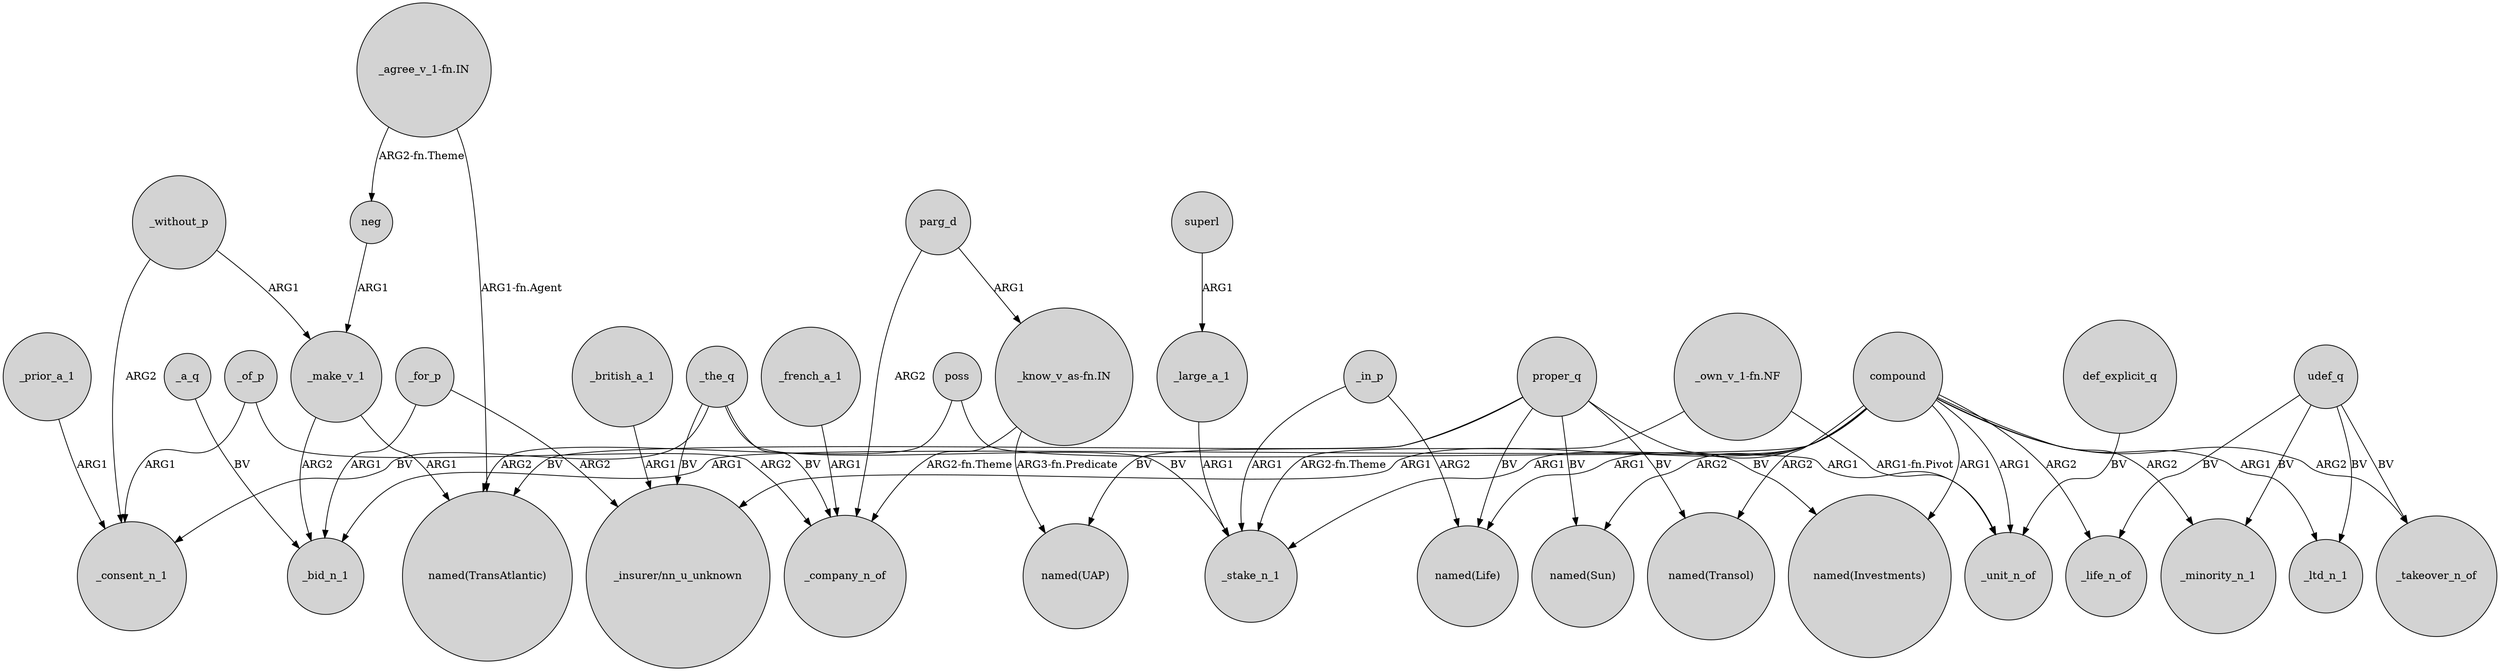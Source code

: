 digraph {
	node [shape=circle style=filled]
	superl -> _large_a_1 [label=ARG1]
	_make_v_1 -> _bid_n_1 [label=ARG2]
	compound -> _life_n_of [label=ARG2]
	_large_a_1 -> _stake_n_1 [label=ARG1]
	neg -> _make_v_1 [label=ARG1]
	_the_q -> "_insurer/nn_u_unknown" [label=BV]
	_without_p -> _make_v_1 [label=ARG1]
	udef_q -> _takeover_n_of [label=BV]
	def_explicit_q -> _unit_n_of [label=BV]
	compound -> _unit_n_of [label=ARG1]
	udef_q -> _minority_n_1 [label=BV]
	udef_q -> _life_n_of [label=BV]
	_of_p -> _consent_n_1 [label=ARG1]
	_for_p -> "_insurer/nn_u_unknown" [label=ARG2]
	_the_q -> _stake_n_1 [label=BV]
	parg_d -> "_know_v_as-fn.IN" [label=ARG1]
	compound -> "named(Transol)" [label=ARG2]
	"_own_v_1-fn.NF" -> _unit_n_of [label="ARG1-fn.Pivot"]
	_prior_a_1 -> _consent_n_1 [label=ARG1]
	_without_p -> _consent_n_1 [label=ARG2]
	proper_q -> "named(Transol)" [label=BV]
	_french_a_1 -> _company_n_of [label=ARG1]
	_the_q -> _company_n_of [label=BV]
	compound -> "named(Investments)" [label=ARG1]
	_in_p -> _stake_n_1 [label=ARG1]
	_make_v_1 -> "named(TransAtlantic)" [label=ARG1]
	_british_a_1 -> "_insurer/nn_u_unknown" [label=ARG1]
	compound -> "named(Sun)" [label=ARG2]
	proper_q -> "named(Investments)" [label=BV]
	"_own_v_1-fn.NF" -> _stake_n_1 [label="ARG2-fn.Theme"]
	proper_q -> "named(UAP)" [label=BV]
	"_agree_v_1-fn.IN" -> neg [label="ARG2-fn.Theme"]
	poss -> _unit_n_of [label=ARG1]
	poss -> "named(TransAtlantic)" [label=ARG2]
	compound -> _minority_n_1 [label=ARG2]
	proper_q -> "named(TransAtlantic)" [label=BV]
	proper_q -> "named(Sun)" [label=BV]
	parg_d -> _company_n_of [label=ARG2]
	"_know_v_as-fn.IN" -> _company_n_of [label="ARG2-fn.Theme"]
	_in_p -> "named(Life)" [label=ARG2]
	compound -> _stake_n_1 [label=ARG1]
	"_know_v_as-fn.IN" -> "named(UAP)" [label="ARG3-fn.Predicate"]
	proper_q -> "named(Life)" [label=BV]
	_for_p -> _bid_n_1 [label=ARG1]
	"_agree_v_1-fn.IN" -> "named(TransAtlantic)" [label="ARG1-fn.Agent"]
	compound -> _takeover_n_of [label=ARG2]
	compound -> "named(Life)" [label=ARG1]
	udef_q -> _ltd_n_1 [label=BV]
	compound -> _bid_n_1 [label=ARG1]
	_of_p -> _company_n_of [label=ARG2]
	compound -> _ltd_n_1 [label=ARG1]
	_a_q -> _bid_n_1 [label=BV]
	_the_q -> _consent_n_1 [label=BV]
	compound -> "_insurer/nn_u_unknown" [label=ARG1]
}
